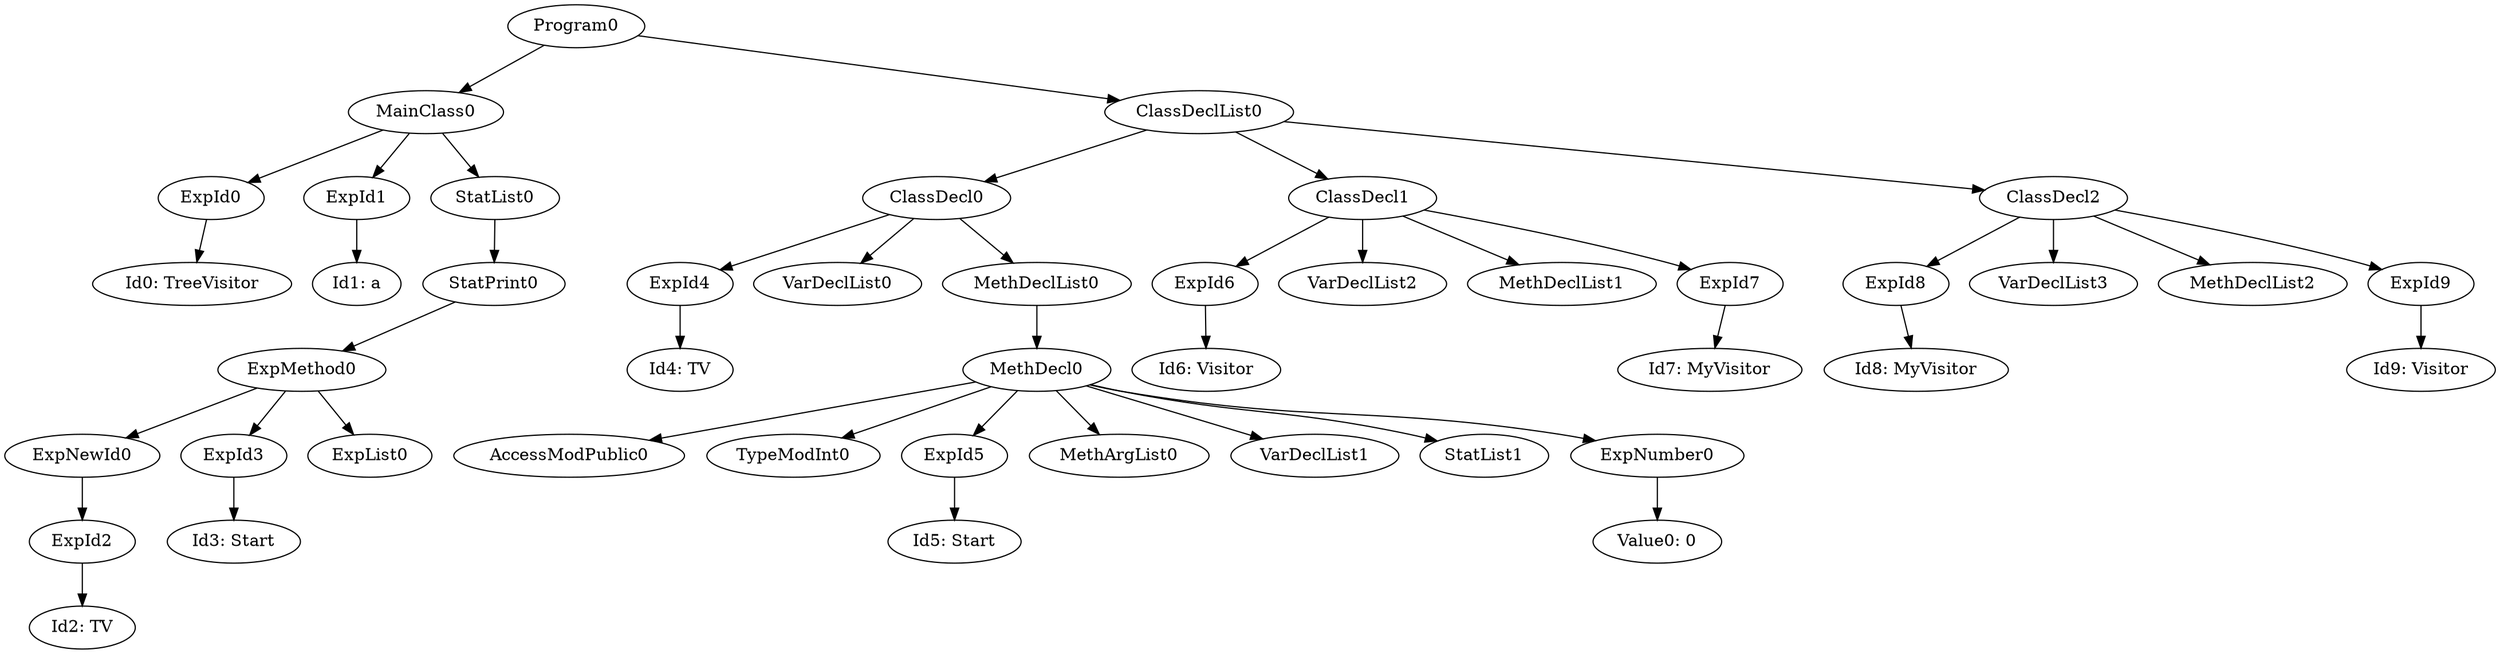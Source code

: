 digraph {
	ordering = out;
	ExpId9 -> "Id9: Visitor";
	Program0 -> MainClass0;
	Program0 -> ClassDeclList0;
	StatList0 -> StatPrint0;
	ExpNumber0 -> "Value0: 0";
	ExpId7 -> "Id7: MyVisitor";
	StatPrint0 -> ExpMethod0;
	ExpNewId0 -> ExpId2;
	MainClass0 -> ExpId0;
	MainClass0 -> ExpId1;
	MainClass0 -> StatList0;
	ExpId0 -> "Id0: TreeVisitor";
	ClassDeclList0 -> ClassDecl0;
	ClassDeclList0 -> ClassDecl1;
	ClassDeclList0 -> ClassDecl2;
	ExpId1 -> "Id1: a";
	MethDeclList0 -> MethDecl0;
	ClassDecl1 -> ExpId6;
	ClassDecl1 -> VarDeclList2;
	ClassDecl1 -> MethDeclList1;
	ClassDecl1 -> ExpId7;
	ExpId3 -> "Id3: Start";
	ExpId4 -> "Id4: TV";
	ExpMethod0 -> ExpNewId0;
	ExpMethod0 -> ExpId3;
	ExpMethod0 -> ExpList0;
	ClassDecl0 -> ExpId4;
	ClassDecl0 -> VarDeclList0;
	ClassDecl0 -> MethDeclList0;
	ExpId2 -> "Id2: TV";
	ExpId8 -> "Id8: MyVisitor";
	MethDecl0 -> AccessModPublic0;
	MethDecl0 -> TypeModInt0;
	MethDecl0 -> ExpId5;
	MethDecl0 -> MethArgList0;
	MethDecl0 -> VarDeclList1;
	MethDecl0 -> StatList1;
	MethDecl0 -> ExpNumber0;
	ClassDecl2 -> ExpId8;
	ClassDecl2 -> VarDeclList3;
	ClassDecl2 -> MethDeclList2;
	ClassDecl2 -> ExpId9;
	ExpId5 -> "Id5: Start";
	ExpId6 -> "Id6: Visitor";
}

